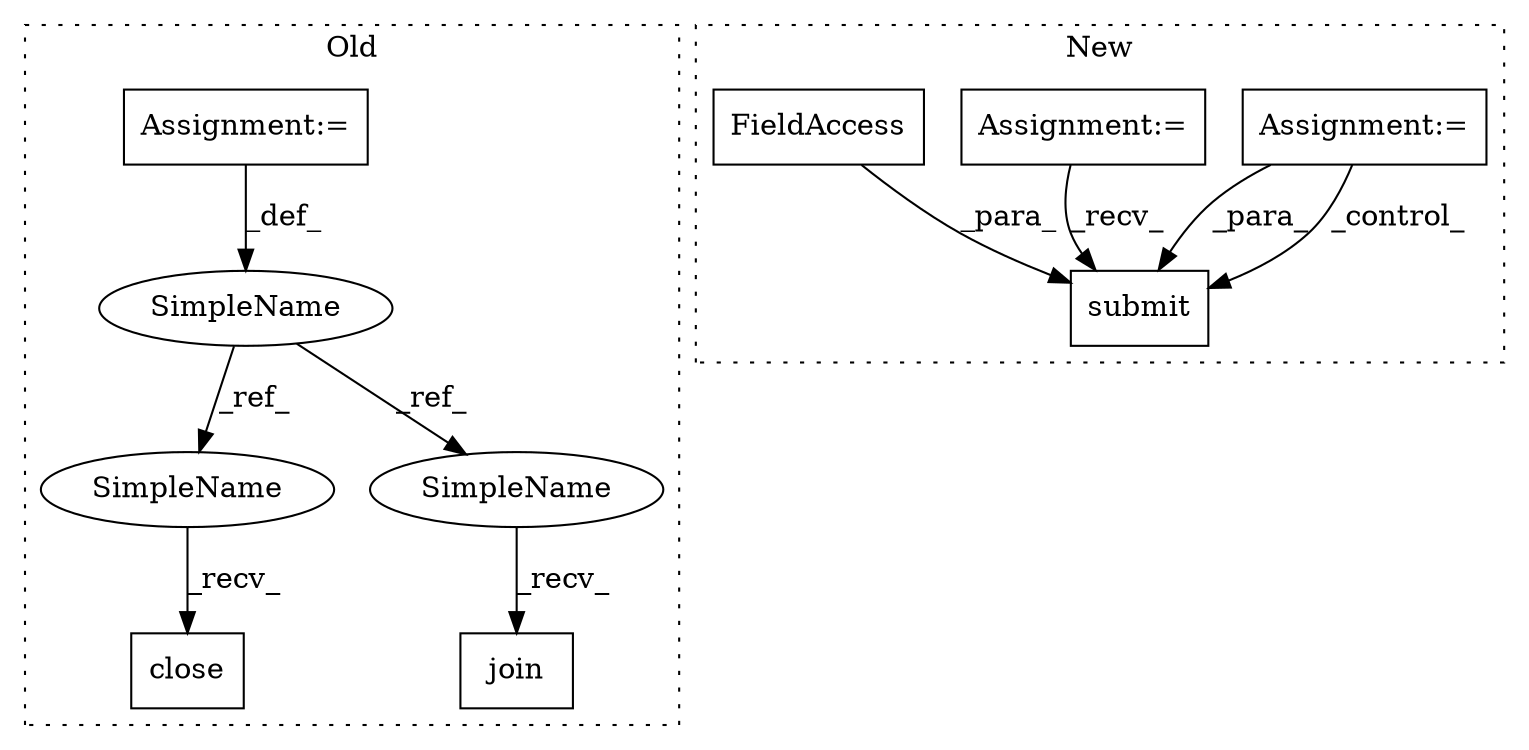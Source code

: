 digraph G {
subgraph cluster0 {
1 [label="join" a="32" s="5122" l="6" shape="box"];
6 [label="SimpleName" a="42" s="4588" l="4" shape="ellipse"];
7 [label="close" a="32" s="5102" l="7" shape="box"];
8 [label="Assignment:=" a="7" s="4592" l="1" shape="box"];
9 [label="SimpleName" a="42" s="5097" l="4" shape="ellipse"];
10 [label="SimpleName" a="42" s="5117" l="4" shape="ellipse"];
label = "Old";
style="dotted";
}
subgraph cluster1 {
2 [label="submit" a="32" s="4819,5019" l="7,1" shape="box"];
3 [label="Assignment:=" a="7" s="4715,4800" l="61,2" shape="box"];
4 [label="Assignment:=" a="7" s="4701" l="4" shape="box"];
5 [label="FieldAccess" a="22" s="4826" l="16" shape="box"];
label = "New";
style="dotted";
}
3 -> 2 [label="_para_"];
3 -> 2 [label="_control_"];
4 -> 2 [label="_recv_"];
5 -> 2 [label="_para_"];
6 -> 9 [label="_ref_"];
6 -> 10 [label="_ref_"];
8 -> 6 [label="_def_"];
9 -> 7 [label="_recv_"];
10 -> 1 [label="_recv_"];
}